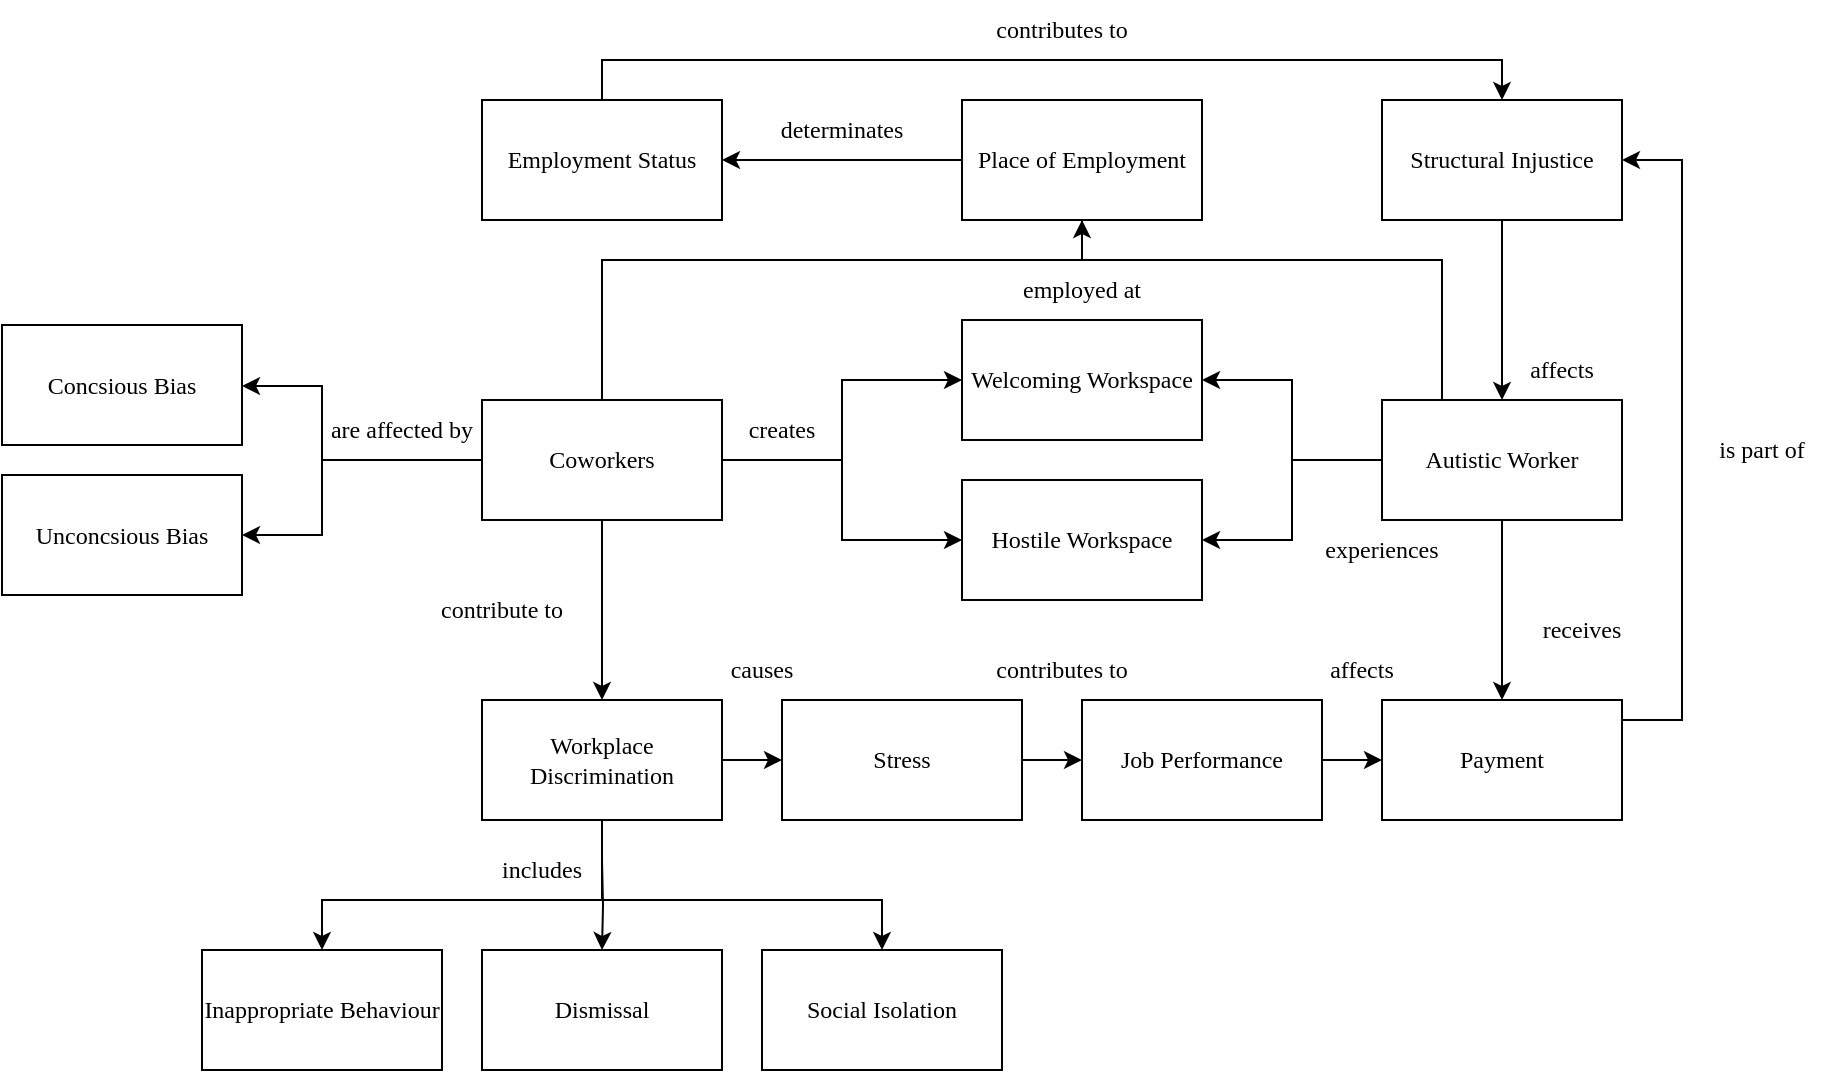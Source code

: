 <mxfile version="20.3.0" type="device"><diagram id="Gz-NVE2-DBuxga5ktUzf" name="Page-1"><mxGraphModel dx="1805" dy="674" grid="1" gridSize="10" guides="1" tooltips="1" connect="1" arrows="1" fold="1" page="1" pageScale="1" pageWidth="827" pageHeight="1169" math="0" shadow="0"><root><mxCell id="0"/><mxCell id="1" parent="0"/><mxCell id="6VPaFI8Bc6si6EStu_vb-25" style="edgeStyle=orthogonalEdgeStyle;rounded=0;orthogonalLoop=1;jettySize=auto;html=1;entryX=0;entryY=0.5;entryDx=0;entryDy=0;fontFamily=Montserrat;fontSource=https%3A%2F%2Ffonts.googleapis.com%2Fcss%3Ffamily%3DMontserrat;" parent="1" source="6VPaFI8Bc6si6EStu_vb-1" target="6VPaFI8Bc6si6EStu_vb-5" edge="1"><mxGeometry relative="1" as="geometry"/></mxCell><mxCell id="qb-TIg6fmOi_lWlX6SZC-5" style="edgeStyle=orthogonalEdgeStyle;rounded=0;orthogonalLoop=1;jettySize=auto;html=1;fontSize=12;endArrow=classic;endFill=1;startSize=6;endSize=6;exitX=0.5;exitY=1;exitDx=0;exitDy=0;" edge="1" parent="1" target="6VPaFI8Bc6si6EStu_vb-36"><mxGeometry relative="1" as="geometry"><mxPoint x="110" y="520" as="sourcePoint"/><Array as="points"><mxPoint x="110" y="540"/><mxPoint x="-30" y="540"/></Array></mxGeometry></mxCell><mxCell id="qb-TIg6fmOi_lWlX6SZC-6" style="edgeStyle=orthogonalEdgeStyle;rounded=0;orthogonalLoop=1;jettySize=auto;html=1;entryX=0.5;entryY=0;entryDx=0;entryDy=0;fontSize=12;endArrow=classic;endFill=1;startSize=6;endSize=6;" edge="1" parent="1" target="6VPaFI8Bc6si6EStu_vb-37"><mxGeometry relative="1" as="geometry"><mxPoint x="110" y="520" as="sourcePoint"/></mxGeometry></mxCell><mxCell id="qb-TIg6fmOi_lWlX6SZC-7" style="edgeStyle=orthogonalEdgeStyle;rounded=0;orthogonalLoop=1;jettySize=auto;html=1;entryX=0.5;entryY=0;entryDx=0;entryDy=0;fontSize=12;endArrow=classic;endFill=1;startSize=6;endSize=6;exitX=0.5;exitY=1;exitDx=0;exitDy=0;" edge="1" parent="1" source="6VPaFI8Bc6si6EStu_vb-1" target="6VPaFI8Bc6si6EStu_vb-57"><mxGeometry relative="1" as="geometry"><mxPoint x="110" y="520" as="sourcePoint"/><Array as="points"><mxPoint x="110" y="540"/><mxPoint x="250" y="540"/></Array></mxGeometry></mxCell><mxCell id="6VPaFI8Bc6si6EStu_vb-1" value="&lt;font data-font-src=&quot;https://fonts.googleapis.com/css?family=Montserrat&quot; face=&quot;Montserrat&quot;&gt;Workplace Discrimination&lt;/font&gt;" style="rounded=0;whiteSpace=wrap;html=1;" parent="1" vertex="1"><mxGeometry x="50" y="440" width="120" height="60" as="geometry"/></mxCell><mxCell id="6VPaFI8Bc6si6EStu_vb-28" style="edgeStyle=orthogonalEdgeStyle;rounded=0;orthogonalLoop=1;jettySize=auto;html=1;fontFamily=Montserrat;fontSource=https%3A%2F%2Ffonts.googleapis.com%2Fcss%3Ffamily%3DMontserrat;entryX=0.5;entryY=0;entryDx=0;entryDy=0;" parent="1" source="6VPaFI8Bc6si6EStu_vb-2" target="6VPaFI8Bc6si6EStu_vb-4" edge="1"><mxGeometry relative="1" as="geometry"><mxPoint x="150" y="120" as="targetPoint"/><Array as="points"><mxPoint x="110" y="120"/><mxPoint x="560" y="120"/></Array></mxGeometry></mxCell><mxCell id="6VPaFI8Bc6si6EStu_vb-2" value="Employment Status" style="rounded=0;whiteSpace=wrap;html=1;fontFamily=Montserrat;fontSource=https%3A%2F%2Ffonts.googleapis.com%2Fcss%3Ffamily%3DMontserrat;" parent="1" vertex="1"><mxGeometry x="50" y="140" width="120" height="60" as="geometry"/></mxCell><mxCell id="6VPaFI8Bc6si6EStu_vb-21" style="edgeStyle=orthogonalEdgeStyle;rounded=0;orthogonalLoop=1;jettySize=auto;html=1;fontFamily=Montserrat;fontSource=https%3A%2F%2Ffonts.googleapis.com%2Fcss%3Ffamily%3DMontserrat;startArrow=classic;startFill=1;endArrow=none;endFill=0;" parent="1" source="6VPaFI8Bc6si6EStu_vb-3" target="6VPaFI8Bc6si6EStu_vb-7" edge="1"><mxGeometry relative="1" as="geometry"/></mxCell><mxCell id="6VPaFI8Bc6si6EStu_vb-22" style="edgeStyle=orthogonalEdgeStyle;rounded=0;orthogonalLoop=1;jettySize=auto;html=1;entryX=1;entryY=0.5;entryDx=0;entryDy=0;fontFamily=Montserrat;fontSource=https%3A%2F%2Ffonts.googleapis.com%2Fcss%3Ffamily%3DMontserrat;exitX=1;exitY=0.5;exitDx=0;exitDy=0;" parent="1" source="6VPaFI8Bc6si6EStu_vb-3" target="6VPaFI8Bc6si6EStu_vb-4" edge="1"><mxGeometry relative="1" as="geometry"><Array as="points"><mxPoint x="620" y="450"/><mxPoint x="650" y="450"/><mxPoint x="650" y="170"/></Array></mxGeometry></mxCell><mxCell id="6VPaFI8Bc6si6EStu_vb-3" value="Payment" style="rounded=0;whiteSpace=wrap;html=1;fontFamily=Montserrat;fontSource=https%3A%2F%2Ffonts.googleapis.com%2Fcss%3Ffamily%3DMontserrat;" parent="1" vertex="1"><mxGeometry x="500" y="440" width="120" height="60" as="geometry"/></mxCell><mxCell id="6VPaFI8Bc6si6EStu_vb-17" style="edgeStyle=orthogonalEdgeStyle;rounded=0;orthogonalLoop=1;jettySize=auto;html=1;fontFamily=Montserrat;fontSource=https%3A%2F%2Ffonts.googleapis.com%2Fcss%3Ffamily%3DMontserrat;" parent="1" source="6VPaFI8Bc6si6EStu_vb-4" target="6VPaFI8Bc6si6EStu_vb-7" edge="1"><mxGeometry relative="1" as="geometry"/></mxCell><mxCell id="6VPaFI8Bc6si6EStu_vb-4" value="&lt;font data-font-src=&quot;https://fonts.googleapis.com/css?family=Montserrat&quot; face=&quot;Montserrat&quot;&gt;Structural Injustice&lt;/font&gt;" style="rounded=0;whiteSpace=wrap;html=1;" parent="1" vertex="1"><mxGeometry x="500" y="140" width="120" height="60" as="geometry"/></mxCell><mxCell id="6VPaFI8Bc6si6EStu_vb-26" style="edgeStyle=orthogonalEdgeStyle;rounded=0;orthogonalLoop=1;jettySize=auto;html=1;entryX=0;entryY=0.5;entryDx=0;entryDy=0;fontFamily=Montserrat;fontSource=https%3A%2F%2Ffonts.googleapis.com%2Fcss%3Ffamily%3DMontserrat;" parent="1" source="6VPaFI8Bc6si6EStu_vb-5" target="6VPaFI8Bc6si6EStu_vb-6" edge="1"><mxGeometry relative="1" as="geometry"><Array as="points"><mxPoint x="340" y="470"/></Array></mxGeometry></mxCell><mxCell id="6VPaFI8Bc6si6EStu_vb-5" value="&lt;font data-font-src=&quot;https://fonts.googleapis.com/css?family=Montserrat&quot; face=&quot;Montserrat&quot;&gt;Stress&lt;/font&gt;" style="rounded=0;whiteSpace=wrap;html=1;" parent="1" vertex="1"><mxGeometry x="200" y="440" width="120" height="60" as="geometry"/></mxCell><mxCell id="6VPaFI8Bc6si6EStu_vb-20" style="edgeStyle=orthogonalEdgeStyle;rounded=0;orthogonalLoop=1;jettySize=auto;html=1;entryX=0;entryY=0.5;entryDx=0;entryDy=0;fontFamily=Montserrat;fontSource=https%3A%2F%2Ffonts.googleapis.com%2Fcss%3Ffamily%3DMontserrat;" parent="1" source="6VPaFI8Bc6si6EStu_vb-6" target="6VPaFI8Bc6si6EStu_vb-3" edge="1"><mxGeometry relative="1" as="geometry"/></mxCell><mxCell id="6VPaFI8Bc6si6EStu_vb-6" value="&lt;font data-font-src=&quot;https://fonts.googleapis.com/css?family=Montserrat&quot; face=&quot;Montserrat&quot;&gt;Job Performance&lt;/font&gt;" style="rounded=0;whiteSpace=wrap;html=1;" parent="1" vertex="1"><mxGeometry x="350" y="440" width="120" height="60" as="geometry"/></mxCell><mxCell id="6VPaFI8Bc6si6EStu_vb-7" value="&lt;font data-font-src=&quot;https://fonts.googleapis.com/css?family=Montserrat&quot; face=&quot;Montserrat&quot;&gt;Autistic Worker&lt;/font&gt;" style="rounded=0;whiteSpace=wrap;html=1;" parent="1" vertex="1"><mxGeometry x="500" y="290" width="120" height="60" as="geometry"/></mxCell><mxCell id="6VPaFI8Bc6si6EStu_vb-12" style="edgeStyle=orthogonalEdgeStyle;rounded=0;orthogonalLoop=1;jettySize=auto;html=1;entryX=0;entryY=0.5;entryDx=0;entryDy=0;fontFamily=Montserrat;fontSource=https%3A%2F%2Ffonts.googleapis.com%2Fcss%3Ffamily%3DMontserrat;" parent="1" source="6VPaFI8Bc6si6EStu_vb-8" target="6VPaFI8Bc6si6EStu_vb-11" edge="1"><mxGeometry relative="1" as="geometry"/></mxCell><mxCell id="6VPaFI8Bc6si6EStu_vb-13" style="edgeStyle=orthogonalEdgeStyle;rounded=0;orthogonalLoop=1;jettySize=auto;html=1;entryX=0;entryY=0.5;entryDx=0;entryDy=0;fontFamily=Montserrat;fontSource=https%3A%2F%2Ffonts.googleapis.com%2Fcss%3Ffamily%3DMontserrat;" parent="1" source="6VPaFI8Bc6si6EStu_vb-8" target="6VPaFI8Bc6si6EStu_vb-10" edge="1"><mxGeometry relative="1" as="geometry"/></mxCell><mxCell id="6VPaFI8Bc6si6EStu_vb-23" style="edgeStyle=orthogonalEdgeStyle;rounded=0;orthogonalLoop=1;jettySize=auto;html=1;entryX=0.5;entryY=0;entryDx=0;entryDy=0;fontFamily=Montserrat;fontSource=https%3A%2F%2Ffonts.googleapis.com%2Fcss%3Ffamily%3DMontserrat;" parent="1" source="6VPaFI8Bc6si6EStu_vb-8" target="6VPaFI8Bc6si6EStu_vb-1" edge="1"><mxGeometry relative="1" as="geometry"/></mxCell><mxCell id="qb-TIg6fmOi_lWlX6SZC-2" style="edgeStyle=orthogonalEdgeStyle;rounded=0;orthogonalLoop=1;jettySize=auto;html=1;exitX=0;exitY=0.5;exitDx=0;exitDy=0;fontSize=12;endArrow=classic;endFill=1;startSize=6;endSize=6;" edge="1" parent="1" source="6VPaFI8Bc6si6EStu_vb-8" target="6VPaFI8Bc6si6EStu_vb-55"><mxGeometry relative="1" as="geometry"><Array as="points"><mxPoint x="-30" y="320"/><mxPoint x="-30" y="283"/></Array></mxGeometry></mxCell><mxCell id="qb-TIg6fmOi_lWlX6SZC-3" style="edgeStyle=orthogonalEdgeStyle;rounded=0;orthogonalLoop=1;jettySize=auto;html=1;fontSize=12;endArrow=classic;endFill=1;startSize=6;endSize=6;entryX=1;entryY=0.5;entryDx=0;entryDy=0;" edge="1" parent="1" target="6VPaFI8Bc6si6EStu_vb-56"><mxGeometry relative="1" as="geometry"><mxPoint x="50" y="320" as="sourcePoint"/><Array as="points"><mxPoint x="-30" y="320"/><mxPoint x="-30" y="358"/></Array></mxGeometry></mxCell><mxCell id="6VPaFI8Bc6si6EStu_vb-8" value="&lt;font data-font-src=&quot;https://fonts.googleapis.com/css?family=Montserrat&quot; face=&quot;Montserrat&quot;&gt;Coworkers&lt;/font&gt;" style="rounded=0;whiteSpace=wrap;html=1;" parent="1" vertex="1"><mxGeometry x="50" y="290" width="120" height="60" as="geometry"/></mxCell><mxCell id="6VPaFI8Bc6si6EStu_vb-30" style="edgeStyle=orthogonalEdgeStyle;rounded=0;orthogonalLoop=1;jettySize=auto;html=1;entryX=1;entryY=0.5;entryDx=0;entryDy=0;fontFamily=Montserrat;fontSource=https%3A%2F%2Ffonts.googleapis.com%2Fcss%3Ffamily%3DMontserrat;" parent="1" source="6VPaFI8Bc6si6EStu_vb-9" target="6VPaFI8Bc6si6EStu_vb-2" edge="1"><mxGeometry relative="1" as="geometry"/></mxCell><mxCell id="6VPaFI8Bc6si6EStu_vb-42" style="edgeStyle=orthogonalEdgeStyle;rounded=0;orthogonalLoop=1;jettySize=auto;html=1;entryX=0.5;entryY=0;entryDx=0;entryDy=0;fontFamily=Montserrat;fontSource=https%3A%2F%2Ffonts.googleapis.com%2Fcss%3Ffamily%3DMontserrat;startArrow=none;startFill=0;endArrow=none;endFill=0;" parent="1" source="6VPaFI8Bc6si6EStu_vb-9" target="6VPaFI8Bc6si6EStu_vb-8" edge="1"><mxGeometry relative="1" as="geometry"><Array as="points"><mxPoint x="350" y="220"/><mxPoint x="110" y="220"/></Array></mxGeometry></mxCell><mxCell id="6VPaFI8Bc6si6EStu_vb-43" style="edgeStyle=orthogonalEdgeStyle;rounded=0;orthogonalLoop=1;jettySize=auto;html=1;entryX=0.25;entryY=0;entryDx=0;entryDy=0;fontFamily=Montserrat;fontSource=https%3A%2F%2Ffonts.googleapis.com%2Fcss%3Ffamily%3DMontserrat;endArrow=none;endFill=0;startArrow=classic;startFill=1;" parent="1" source="6VPaFI8Bc6si6EStu_vb-9" target="6VPaFI8Bc6si6EStu_vb-7" edge="1"><mxGeometry relative="1" as="geometry"><Array as="points"><mxPoint x="350" y="220"/><mxPoint x="530" y="220"/></Array></mxGeometry></mxCell><mxCell id="6VPaFI8Bc6si6EStu_vb-9" value="&lt;font data-font-src=&quot;https://fonts.googleapis.com/css?family=Montserrat&quot; face=&quot;Montserrat&quot;&gt;Place of Employment&lt;/font&gt;" style="rounded=0;whiteSpace=wrap;html=1;" parent="1" vertex="1"><mxGeometry x="290" y="140" width="120" height="60" as="geometry"/></mxCell><mxCell id="6VPaFI8Bc6si6EStu_vb-16" style="edgeStyle=orthogonalEdgeStyle;rounded=0;orthogonalLoop=1;jettySize=auto;html=1;fontFamily=Montserrat;fontSource=https%3A%2F%2Ffonts.googleapis.com%2Fcss%3Ffamily%3DMontserrat;exitX=0;exitY=0.5;exitDx=0;exitDy=0;" parent="1" source="6VPaFI8Bc6si6EStu_vb-7" target="6VPaFI8Bc6si6EStu_vb-10" edge="1"><mxGeometry relative="1" as="geometry"/></mxCell><mxCell id="6VPaFI8Bc6si6EStu_vb-10" value="&lt;font data-font-src=&quot;https://fonts.googleapis.com/css?family=Montserrat&quot; face=&quot;Montserrat&quot;&gt;Hostile Workspace&lt;/font&gt;" style="rounded=0;whiteSpace=wrap;html=1;" parent="1" vertex="1"><mxGeometry x="290" y="330" width="120" height="60" as="geometry"/></mxCell><mxCell id="6VPaFI8Bc6si6EStu_vb-14" style="edgeStyle=orthogonalEdgeStyle;rounded=0;orthogonalLoop=1;jettySize=auto;html=1;fontFamily=Montserrat;fontSource=https%3A%2F%2Ffonts.googleapis.com%2Fcss%3Ffamily%3DMontserrat;exitX=0;exitY=0.5;exitDx=0;exitDy=0;" parent="1" source="6VPaFI8Bc6si6EStu_vb-7" target="6VPaFI8Bc6si6EStu_vb-11" edge="1"><mxGeometry relative="1" as="geometry"/></mxCell><mxCell id="6VPaFI8Bc6si6EStu_vb-11" value="&lt;font data-font-src=&quot;https://fonts.googleapis.com/css?family=Montserrat&quot; face=&quot;Montserrat&quot;&gt;Welcoming Workspace&lt;/font&gt;" style="rounded=0;whiteSpace=wrap;html=1;" parent="1" vertex="1"><mxGeometry x="290" y="250" width="120" height="60" as="geometry"/></mxCell><mxCell id="6VPaFI8Bc6si6EStu_vb-36" value="Inappropriate Behaviour" style="rounded=0;whiteSpace=wrap;html=1;fontFamily=Montserrat;fontSource=https%3A%2F%2Ffonts.googleapis.com%2Fcss%3Ffamily%3DMontserrat;" parent="1" vertex="1"><mxGeometry x="-90" y="565" width="120" height="60" as="geometry"/></mxCell><mxCell id="6VPaFI8Bc6si6EStu_vb-37" value="Dismissal" style="rounded=0;whiteSpace=wrap;html=1;fontFamily=Montserrat;fontSource=https%3A%2F%2Ffonts.googleapis.com%2Fcss%3Ffamily%3DMontserrat;" parent="1" vertex="1"><mxGeometry x="50" y="565" width="120" height="60" as="geometry"/></mxCell><mxCell id="6VPaFI8Bc6si6EStu_vb-40" value="creates" style="text;html=1;strokeColor=none;fillColor=none;align=center;verticalAlign=middle;whiteSpace=wrap;rounded=0;fontFamily=Montserrat;fontSource=https%3A%2F%2Ffonts.googleapis.com%2Fcss%3Ffamily%3DMontserrat;" parent="1" vertex="1"><mxGeometry x="170" y="290" width="60" height="30" as="geometry"/></mxCell><mxCell id="6VPaFI8Bc6si6EStu_vb-41" value="determinates" style="text;html=1;strokeColor=none;fillColor=none;align=center;verticalAlign=middle;whiteSpace=wrap;rounded=0;fontFamily=Montserrat;fontSource=https%3A%2F%2Ffonts.googleapis.com%2Fcss%3Ffamily%3DMontserrat;" parent="1" vertex="1"><mxGeometry x="200" y="140" width="60" height="30" as="geometry"/></mxCell><mxCell id="6VPaFI8Bc6si6EStu_vb-44" value="employed at" style="text;html=1;strokeColor=none;fillColor=none;align=center;verticalAlign=middle;whiteSpace=wrap;rounded=0;fontFamily=Montserrat;fontSource=https%3A%2F%2Ffonts.googleapis.com%2Fcss%3Ffamily%3DMontserrat;" parent="1" vertex="1"><mxGeometry x="310" y="220" width="80" height="30" as="geometry"/></mxCell><mxCell id="6VPaFI8Bc6si6EStu_vb-45" value="contributes to" style="text;html=1;strokeColor=none;fillColor=none;align=center;verticalAlign=middle;whiteSpace=wrap;rounded=0;fontFamily=Montserrat;fontSource=https%3A%2F%2Ffonts.googleapis.com%2Fcss%3Ffamily%3DMontserrat;" parent="1" vertex="1"><mxGeometry x="290" y="90" width="100" height="30" as="geometry"/></mxCell><mxCell id="6VPaFI8Bc6si6EStu_vb-46" value="affects" style="text;html=1;strokeColor=none;fillColor=none;align=center;verticalAlign=middle;whiteSpace=wrap;rounded=0;fontFamily=Montserrat;fontSource=https%3A%2F%2Ffonts.googleapis.com%2Fcss%3Ffamily%3DMontserrat;" parent="1" vertex="1"><mxGeometry x="560" y="260" width="60" height="30" as="geometry"/></mxCell><mxCell id="6VPaFI8Bc6si6EStu_vb-47" value="receives" style="text;html=1;strokeColor=none;fillColor=none;align=center;verticalAlign=middle;whiteSpace=wrap;rounded=0;fontFamily=Montserrat;fontSource=https%3A%2F%2Ffonts.googleapis.com%2Fcss%3Ffamily%3DMontserrat;" parent="1" vertex="1"><mxGeometry x="570" y="390" width="60" height="30" as="geometry"/></mxCell><mxCell id="6VPaFI8Bc6si6EStu_vb-48" value="causes" style="text;html=1;strokeColor=none;fillColor=none;align=center;verticalAlign=middle;whiteSpace=wrap;rounded=0;fontFamily=Montserrat;fontSource=https%3A%2F%2Ffonts.googleapis.com%2Fcss%3Ffamily%3DMontserrat;" parent="1" vertex="1"><mxGeometry x="160" y="410" width="60" height="30" as="geometry"/></mxCell><mxCell id="6VPaFI8Bc6si6EStu_vb-49" value="contributes to" style="text;html=1;strokeColor=none;fillColor=none;align=center;verticalAlign=middle;whiteSpace=wrap;rounded=0;fontFamily=Montserrat;fontSource=https%3A%2F%2Ffonts.googleapis.com%2Fcss%3Ffamily%3DMontserrat;" parent="1" vertex="1"><mxGeometry x="295" y="410" width="90" height="30" as="geometry"/></mxCell><mxCell id="6VPaFI8Bc6si6EStu_vb-51" value="affects" style="text;html=1;strokeColor=none;fillColor=none;align=center;verticalAlign=middle;whiteSpace=wrap;rounded=0;fontFamily=Montserrat;fontSource=https%3A%2F%2Ffonts.googleapis.com%2Fcss%3Ffamily%3DMontserrat;" parent="1" vertex="1"><mxGeometry x="460" y="410" width="60" height="30" as="geometry"/></mxCell><mxCell id="6VPaFI8Bc6si6EStu_vb-52" value="experiences" style="text;html=1;strokeColor=none;fillColor=none;align=center;verticalAlign=middle;whiteSpace=wrap;rounded=0;fontFamily=Montserrat;fontSource=https%3A%2F%2Ffonts.googleapis.com%2Fcss%3Ffamily%3DMontserrat;" parent="1" vertex="1"><mxGeometry x="470" y="350" width="60" height="30" as="geometry"/></mxCell><mxCell id="6VPaFI8Bc6si6EStu_vb-53" value="contribute to" style="text;html=1;strokeColor=none;fillColor=none;align=center;verticalAlign=middle;whiteSpace=wrap;rounded=0;fontFamily=Montserrat;fontSource=https%3A%2F%2Ffonts.googleapis.com%2Fcss%3Ffamily%3DMontserrat;" parent="1" vertex="1"><mxGeometry x="20" y="380" width="80" height="30" as="geometry"/></mxCell><mxCell id="6VPaFI8Bc6si6EStu_vb-54" value="is part of" style="text;html=1;strokeColor=none;fillColor=none;align=center;verticalAlign=middle;whiteSpace=wrap;rounded=0;fontFamily=Montserrat;fontSource=https%3A%2F%2Ffonts.googleapis.com%2Fcss%3Ffamily%3DMontserrat;" parent="1" vertex="1"><mxGeometry x="660" y="300" width="60" height="30" as="geometry"/></mxCell><mxCell id="6VPaFI8Bc6si6EStu_vb-55" value="&lt;font data-font-src=&quot;https://fonts.googleapis.com/css?family=Montserrat&quot; face=&quot;Montserrat&quot;&gt;Concsious Bias&lt;/font&gt;" style="rounded=0;whiteSpace=wrap;html=1;" parent="1" vertex="1"><mxGeometry x="-190" y="252.5" width="120" height="60" as="geometry"/></mxCell><mxCell id="6VPaFI8Bc6si6EStu_vb-56" value="&lt;font data-font-src=&quot;https://fonts.googleapis.com/css?family=Montserrat&quot; face=&quot;Montserrat&quot;&gt;Unconcsious Bias&lt;/font&gt;" style="rounded=0;whiteSpace=wrap;html=1;" parent="1" vertex="1"><mxGeometry x="-190" y="327.5" width="120" height="60" as="geometry"/></mxCell><mxCell id="6VPaFI8Bc6si6EStu_vb-57" value="Social Isolation" style="rounded=0;whiteSpace=wrap;html=1;fontFamily=Montserrat;fontSource=https%3A%2F%2Ffonts.googleapis.com%2Fcss%3Ffamily%3DMontserrat;" parent="1" vertex="1"><mxGeometry x="190" y="565" width="120" height="60" as="geometry"/></mxCell><mxCell id="qb-TIg6fmOi_lWlX6SZC-4" value="are affected by" style="text;html=1;strokeColor=none;fillColor=none;align=center;verticalAlign=middle;whiteSpace=wrap;rounded=0;fontFamily=Montserrat;fontSource=https%3A%2F%2Ffonts.googleapis.com%2Fcss%3Ffamily%3DMontserrat;" vertex="1" parent="1"><mxGeometry x="-30" y="290" width="80" height="30" as="geometry"/></mxCell><mxCell id="qb-TIg6fmOi_lWlX6SZC-8" value="includes" style="text;html=1;strokeColor=none;fillColor=none;align=center;verticalAlign=middle;whiteSpace=wrap;rounded=0;fontFamily=Montserrat;fontSource=https%3A%2F%2Ffonts.googleapis.com%2Fcss%3Ffamily%3DMontserrat;" vertex="1" parent="1"><mxGeometry x="50" y="510" width="60" height="30" as="geometry"/></mxCell></root></mxGraphModel></diagram></mxfile>